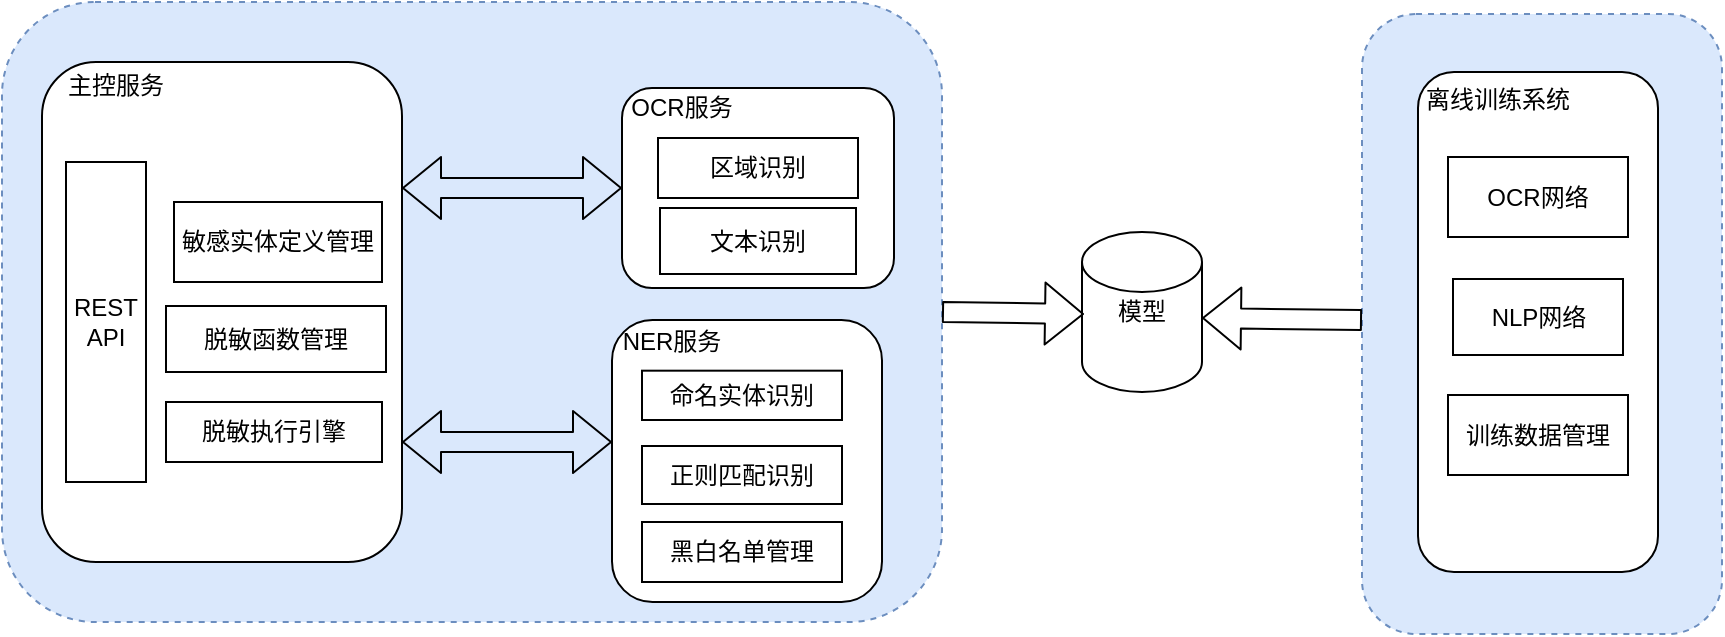 <mxfile version="13.6.2" type="github">
  <diagram id="f3IJczbVIUxZUKCYIxSz" name="Page-1">
    <mxGraphModel dx="1110" dy="635" grid="1" gridSize="10" guides="1" tooltips="1" connect="1" arrows="1" fold="1" page="1" pageScale="1" pageWidth="1100" pageHeight="850" math="0" shadow="0">
      <root>
        <mxCell id="0" />
        <mxCell id="1" parent="0" />
        <mxCell id="iR_DqgyWstjwXIo6idru-27" value="" style="rounded=1;whiteSpace=wrap;html=1;dashed=1;fillColor=#dae8fc;strokeColor=#6c8ebf;" vertex="1" parent="1">
          <mxGeometry x="720" y="146" width="180" height="310" as="geometry" />
        </mxCell>
        <mxCell id="iR_DqgyWstjwXIo6idru-26" value="" style="rounded=1;whiteSpace=wrap;html=1;dashed=1;fillColor=#dae8fc;strokeColor=#6c8ebf;" vertex="1" parent="1">
          <mxGeometry x="40" y="140" width="470" height="310" as="geometry" />
        </mxCell>
        <mxCell id="iR_DqgyWstjwXIo6idru-21" value="" style="group" vertex="1" connectable="0" parent="1">
          <mxGeometry x="748" y="175" width="120" height="250" as="geometry" />
        </mxCell>
        <mxCell id="iR_DqgyWstjwXIo6idru-10" value="" style="rounded=1;whiteSpace=wrap;html=1;" vertex="1" parent="iR_DqgyWstjwXIo6idru-21">
          <mxGeometry width="120" height="250" as="geometry" />
        </mxCell>
        <mxCell id="iR_DqgyWstjwXIo6idru-11" value="离线训练系统" style="text;html=1;strokeColor=none;fillColor=none;align=center;verticalAlign=middle;whiteSpace=wrap;rounded=0;" vertex="1" parent="iR_DqgyWstjwXIo6idru-21">
          <mxGeometry y="3.5" width="80" height="20" as="geometry" />
        </mxCell>
        <mxCell id="iR_DqgyWstjwXIo6idru-12" value="OCR网络" style="rounded=0;whiteSpace=wrap;html=1;" vertex="1" parent="iR_DqgyWstjwXIo6idru-21">
          <mxGeometry x="15" y="42.5" width="90" height="40" as="geometry" />
        </mxCell>
        <mxCell id="iR_DqgyWstjwXIo6idru-13" value="NLP网络" style="rounded=0;whiteSpace=wrap;html=1;" vertex="1" parent="iR_DqgyWstjwXIo6idru-21">
          <mxGeometry x="17.5" y="103.5" width="85" height="38" as="geometry" />
        </mxCell>
        <mxCell id="iR_DqgyWstjwXIo6idru-14" value="训练数据管理" style="rounded=0;whiteSpace=wrap;html=1;" vertex="1" parent="iR_DqgyWstjwXIo6idru-21">
          <mxGeometry x="15" y="161.5" width="90" height="40" as="geometry" />
        </mxCell>
        <mxCell id="iR_DqgyWstjwXIo6idru-23" value="" style="group" vertex="1" connectable="0" parent="1">
          <mxGeometry x="350" y="183" width="136" height="100" as="geometry" />
        </mxCell>
        <mxCell id="iR_DqgyWstjwXIo6idru-3" value="" style="rounded=1;whiteSpace=wrap;html=1;" vertex="1" parent="iR_DqgyWstjwXIo6idru-23">
          <mxGeometry width="136" height="100" as="geometry" />
        </mxCell>
        <mxCell id="iR_DqgyWstjwXIo6idru-4" value="OCR服务" style="text;html=1;strokeColor=none;fillColor=none;align=center;verticalAlign=middle;whiteSpace=wrap;rounded=0;" vertex="1" parent="iR_DqgyWstjwXIo6idru-23">
          <mxGeometry width="60" height="20" as="geometry" />
        </mxCell>
        <mxCell id="iR_DqgyWstjwXIo6idru-15" value="区域识别" style="rounded=0;whiteSpace=wrap;html=1;" vertex="1" parent="iR_DqgyWstjwXIo6idru-23">
          <mxGeometry x="18" y="25" width="100" height="30" as="geometry" />
        </mxCell>
        <mxCell id="iR_DqgyWstjwXIo6idru-16" value="文本识别" style="rounded=0;whiteSpace=wrap;html=1;" vertex="1" parent="iR_DqgyWstjwXIo6idru-23">
          <mxGeometry x="19" y="60" width="98" height="33" as="geometry" />
        </mxCell>
        <mxCell id="iR_DqgyWstjwXIo6idru-24" value="" style="group" vertex="1" connectable="0" parent="1">
          <mxGeometry x="60" y="170" width="180" height="250" as="geometry" />
        </mxCell>
        <mxCell id="iR_DqgyWstjwXIo6idru-1" value="" style="rounded=1;whiteSpace=wrap;html=1;" vertex="1" parent="iR_DqgyWstjwXIo6idru-24">
          <mxGeometry width="180" height="250" as="geometry" />
        </mxCell>
        <mxCell id="iR_DqgyWstjwXIo6idru-2" value="主控服务" style="text;html=1;strokeColor=none;fillColor=none;align=center;verticalAlign=middle;whiteSpace=wrap;rounded=0;" vertex="1" parent="iR_DqgyWstjwXIo6idru-24">
          <mxGeometry x="12" y="2" width="50" height="20" as="geometry" />
        </mxCell>
        <mxCell id="iR_DqgyWstjwXIo6idru-7" value="REST&lt;br&gt;API" style="rounded=0;whiteSpace=wrap;html=1;" vertex="1" parent="iR_DqgyWstjwXIo6idru-24">
          <mxGeometry x="12" y="50" width="40" height="160" as="geometry" />
        </mxCell>
        <mxCell id="iR_DqgyWstjwXIo6idru-8" value="脱敏函数管理" style="rounded=0;whiteSpace=wrap;html=1;" vertex="1" parent="iR_DqgyWstjwXIo6idru-24">
          <mxGeometry x="62" y="122" width="110" height="33" as="geometry" />
        </mxCell>
        <mxCell id="iR_DqgyWstjwXIo6idru-9" value="脱敏执行引擎" style="rounded=0;whiteSpace=wrap;html=1;" vertex="1" parent="iR_DqgyWstjwXIo6idru-24">
          <mxGeometry x="62" y="170" width="108" height="30" as="geometry" />
        </mxCell>
        <mxCell id="iR_DqgyWstjwXIo6idru-20" value="敏感实体定义管理" style="rounded=0;whiteSpace=wrap;html=1;" vertex="1" parent="iR_DqgyWstjwXIo6idru-24">
          <mxGeometry x="66" y="70" width="104" height="40" as="geometry" />
        </mxCell>
        <mxCell id="iR_DqgyWstjwXIo6idru-25" value="模型" style="shape=cylinder2;whiteSpace=wrap;html=1;boundedLbl=1;backgroundOutline=1;size=15;" vertex="1" parent="1">
          <mxGeometry x="580" y="255" width="60" height="80" as="geometry" />
        </mxCell>
        <mxCell id="iR_DqgyWstjwXIo6idru-29" value="" style="shape=flexArrow;endArrow=classic;startArrow=classic;html=1;entryX=0;entryY=0.5;entryDx=0;entryDy=0;" edge="1" parent="1" target="iR_DqgyWstjwXIo6idru-3">
          <mxGeometry width="50" height="50" relative="1" as="geometry">
            <mxPoint x="240" y="233" as="sourcePoint" />
            <mxPoint x="340" y="225" as="targetPoint" />
          </mxGeometry>
        </mxCell>
        <mxCell id="iR_DqgyWstjwXIo6idru-31" value="" style="shape=flexArrow;endArrow=classic;startArrow=classic;html=1;" edge="1" parent="1">
          <mxGeometry width="50" height="50" relative="1" as="geometry">
            <mxPoint x="240" y="360" as="sourcePoint" />
            <mxPoint x="345" y="360" as="targetPoint" />
          </mxGeometry>
        </mxCell>
        <mxCell id="iR_DqgyWstjwXIo6idru-32" value="" style="shape=flexArrow;endArrow=classic;html=1;entryX=0.017;entryY=0.513;entryDx=0;entryDy=0;entryPerimeter=0;exitX=1;exitY=0.5;exitDx=0;exitDy=0;" edge="1" parent="1" source="iR_DqgyWstjwXIo6idru-26" target="iR_DqgyWstjwXIo6idru-25">
          <mxGeometry width="50" height="50" relative="1" as="geometry">
            <mxPoint x="520" y="350" as="sourcePoint" />
            <mxPoint x="570" y="300" as="targetPoint" />
          </mxGeometry>
        </mxCell>
        <mxCell id="iR_DqgyWstjwXIo6idru-33" value="" style="shape=flexArrow;endArrow=classic;html=1;entryX=1;entryY=0.563;entryDx=0;entryDy=0;entryPerimeter=0;exitX=0;exitY=0.5;exitDx=0;exitDy=0;" edge="1" parent="1">
          <mxGeometry width="50" height="50" relative="1" as="geometry">
            <mxPoint x="720" y="299" as="sourcePoint" />
            <mxPoint x="640" y="298.04" as="targetPoint" />
          </mxGeometry>
        </mxCell>
        <mxCell id="iR_DqgyWstjwXIo6idru-35" value="" style="group" vertex="1" connectable="0" parent="1">
          <mxGeometry x="345" y="299" width="135" height="141" as="geometry" />
        </mxCell>
        <mxCell id="iR_DqgyWstjwXIo6idru-22" value="" style="group" vertex="1" connectable="0" parent="iR_DqgyWstjwXIo6idru-35">
          <mxGeometry width="135" height="141" as="geometry" />
        </mxCell>
        <mxCell id="iR_DqgyWstjwXIo6idru-5" value="" style="rounded=1;whiteSpace=wrap;html=1;" vertex="1" parent="iR_DqgyWstjwXIo6idru-22">
          <mxGeometry width="135" height="141" as="geometry" />
        </mxCell>
        <mxCell id="iR_DqgyWstjwXIo6idru-6" value="NER服务" style="text;html=1;strokeColor=none;fillColor=none;align=center;verticalAlign=middle;whiteSpace=wrap;rounded=0;" vertex="1" parent="iR_DqgyWstjwXIo6idru-22">
          <mxGeometry width="60" height="22.031" as="geometry" />
        </mxCell>
        <mxCell id="iR_DqgyWstjwXIo6idru-17" value="命名实体识别" style="rounded=0;whiteSpace=wrap;html=1;" vertex="1" parent="iR_DqgyWstjwXIo6idru-22">
          <mxGeometry x="15" y="25.34" width="100" height="24.66" as="geometry" />
        </mxCell>
        <mxCell id="iR_DqgyWstjwXIo6idru-19" value="正则匹配识别" style="rounded=0;whiteSpace=wrap;html=1;" vertex="1" parent="iR_DqgyWstjwXIo6idru-22">
          <mxGeometry x="15" y="63" width="100" height="29" as="geometry" />
        </mxCell>
        <mxCell id="iR_DqgyWstjwXIo6idru-34" value="黑白名单管理" style="rounded=0;whiteSpace=wrap;html=1;" vertex="1" parent="iR_DqgyWstjwXIo6idru-22">
          <mxGeometry x="15" y="101" width="100" height="30" as="geometry" />
        </mxCell>
      </root>
    </mxGraphModel>
  </diagram>
</mxfile>
